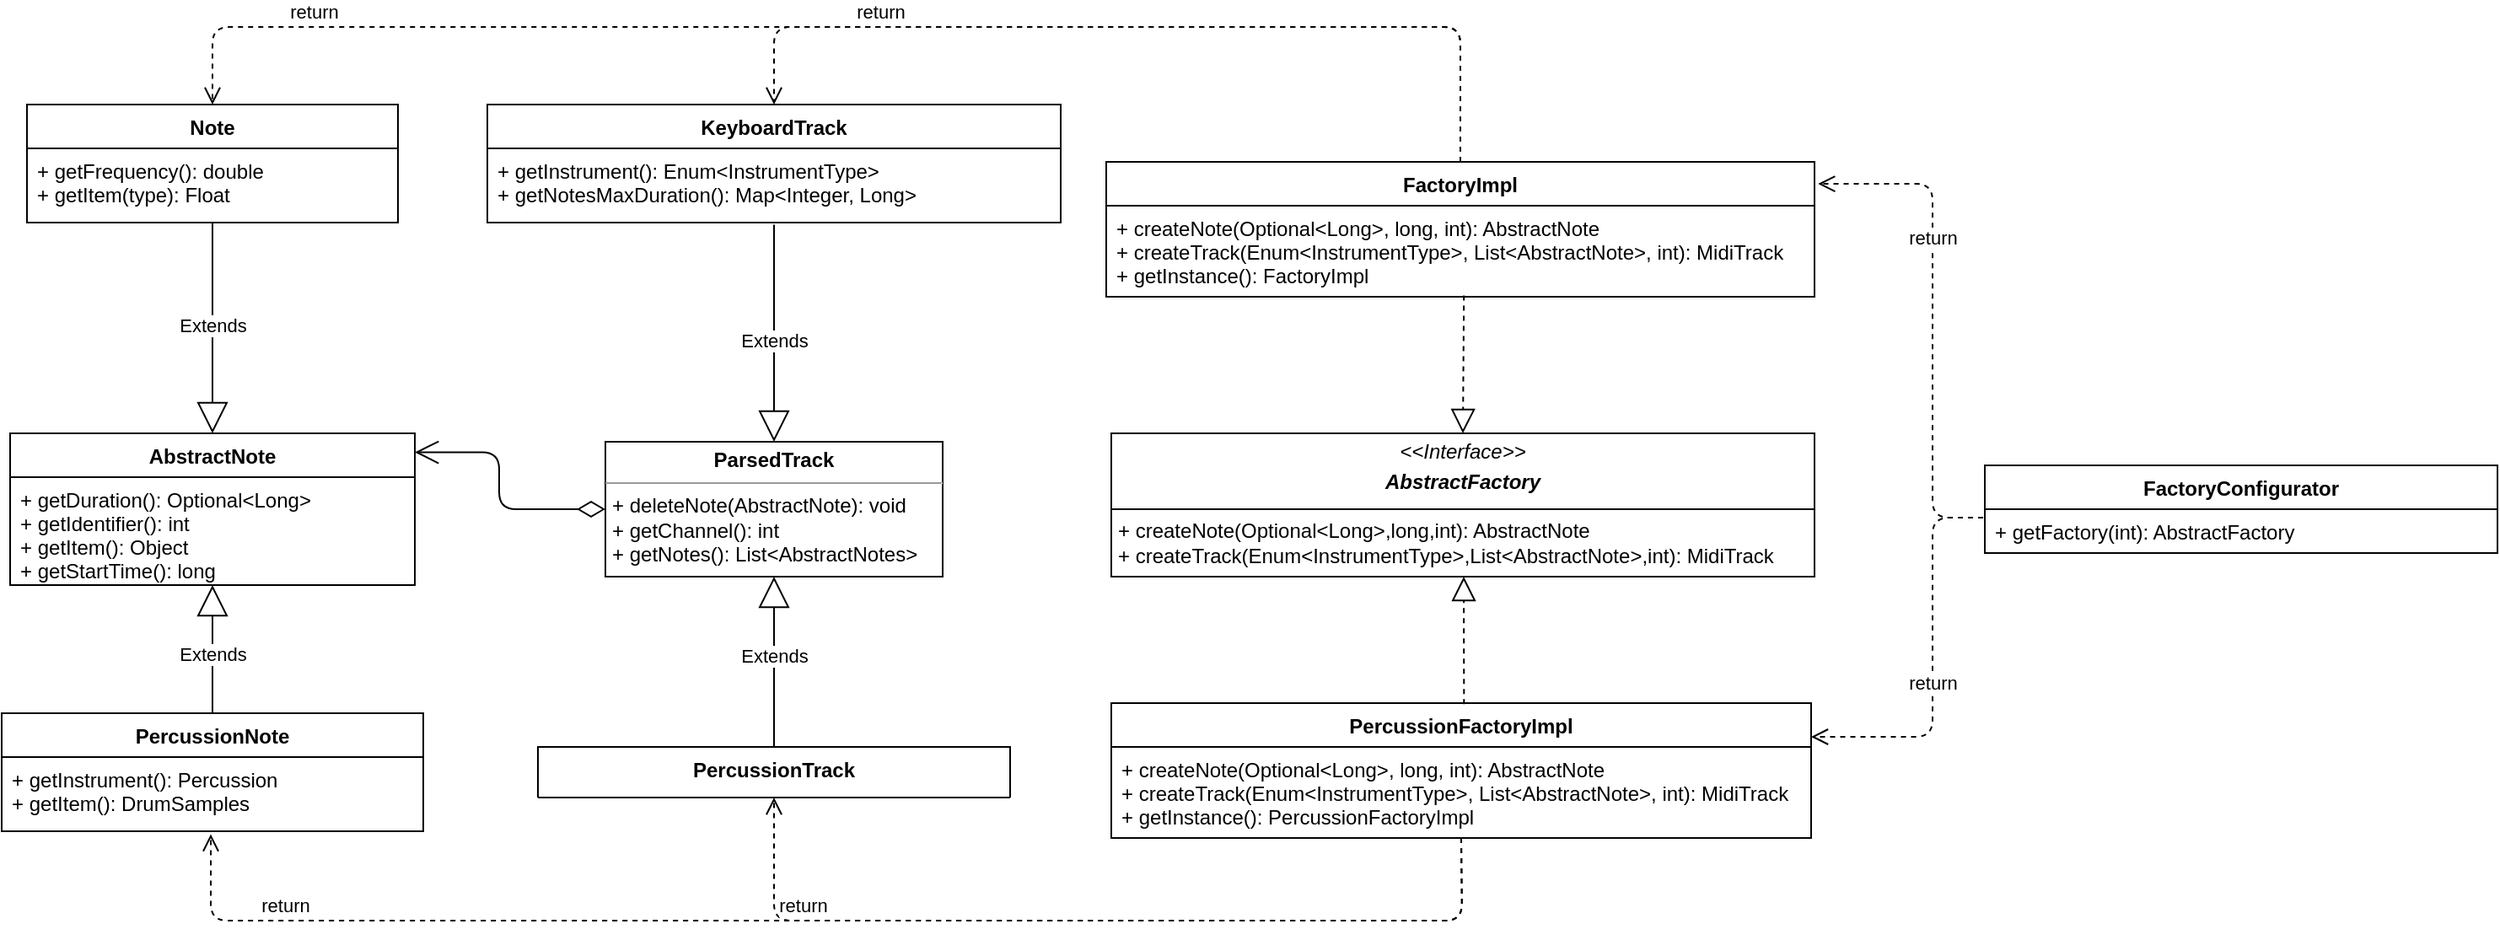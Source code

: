 <mxfile version="14.9.9" pages="4"><diagram id="-wPZFtSC6n0TRNx_-SbD" name="Page-1"><mxGraphModel dx="1673" dy="852" grid="1" gridSize="10" guides="1" tooltips="1" connect="1" arrows="1" fold="1" page="1" pageScale="1" pageWidth="827" pageHeight="1169" math="0" shadow="0"><root><mxCell id="0"/><mxCell id="1" parent="0"/><mxCell id="it9qMuUNElYF8JnAVZQ3-69" value="&lt;p style=&quot;margin: 0px ; margin-top: 4px ; text-align: center&quot;&gt;&lt;i&gt;&amp;lt;&amp;lt;Interface&amp;gt;&amp;gt;&lt;/i&gt;&lt;/p&gt;&lt;p style=&quot;margin: 0px ; margin-top: 4px ; text-align: center&quot;&gt;&lt;i&gt;&lt;b&gt;AbstractFactory&lt;/b&gt;&lt;/i&gt;&lt;br&gt;&lt;/p&gt;&lt;p style=&quot;margin: 0px ; margin-left: 4px&quot;&gt;&lt;/p&gt;&lt;p style=&quot;margin: 0px ; margin-left: 4px&quot;&gt;&lt;br&gt;&lt;/p&gt;&lt;p style=&quot;margin: 0px ; margin-left: 4px&quot;&gt;&lt;span&gt;+ createNote(Optional&amp;lt;Long&amp;gt;,long,int): AbstractNote&lt;/span&gt;&lt;br&gt;&lt;/p&gt;&lt;p style=&quot;margin: 0px ; margin-left: 4px&quot;&gt;+ createTrack(Enum&amp;lt;InstrumentType&amp;gt;,List&amp;lt;AbstractNote&amp;gt;,int): MidiTrack&lt;/p&gt;" style="verticalAlign=top;align=left;overflow=fill;fontSize=12;fontFamily=Helvetica;html=1;shadow=0;glass=0;" vertex="1" parent="1"><mxGeometry x="723" y="431" width="417" height="85" as="geometry"/></mxCell><mxCell id="it9qMuUNElYF8JnAVZQ3-70" value="FactoryImpl" style="swimlane;fontStyle=1;align=center;verticalAlign=top;childLayout=stackLayout;horizontal=1;startSize=26;horizontalStack=0;resizeParent=1;resizeParentMax=0;resizeLast=0;collapsible=1;marginBottom=0;shadow=0;glass=0;" vertex="1" parent="1"><mxGeometry x="720" y="270" width="420" height="80" as="geometry"><mxRectangle x="250" y="60" width="100" height="26" as="alternateBounds"/></mxGeometry></mxCell><mxCell id="it9qMuUNElYF8JnAVZQ3-71" value="+ createNote(Optional&lt;Long&gt;, long, int): AbstractNote&#10;+ createTrack(Enum&lt;InstrumentType&gt;, List&lt;AbstractNote&gt;, int): MidiTrack&#10;+ getInstance(): FactoryImpl" style="text;strokeColor=none;fillColor=none;align=left;verticalAlign=top;spacingLeft=4;spacingRight=4;overflow=hidden;rotatable=0;points=[[0,0.5],[1,0.5]];portConstraint=eastwest;" vertex="1" parent="it9qMuUNElYF8JnAVZQ3-70"><mxGeometry y="26" width="420" height="54" as="geometry"/></mxCell><mxCell id="it9qMuUNElYF8JnAVZQ3-72" value="" style="endArrow=block;dashed=1;endFill=0;endSize=12;html=1;entryX=0.5;entryY=0;entryDx=0;entryDy=0;exitX=0.505;exitY=0.987;exitDx=0;exitDy=0;exitPerimeter=0;" edge="1" parent="1" source="it9qMuUNElYF8JnAVZQ3-71" target="it9qMuUNElYF8JnAVZQ3-69"><mxGeometry width="160" relative="1" as="geometry"><mxPoint x="733" y="681" as="sourcePoint"/><mxPoint x="773" y="711" as="targetPoint"/><Array as="points"/></mxGeometry></mxCell><mxCell id="it9qMuUNElYF8JnAVZQ3-73" value="PercussionFactoryImpl" style="swimlane;fontStyle=1;align=center;verticalAlign=top;childLayout=stackLayout;horizontal=1;startSize=26;horizontalStack=0;resizeParent=1;resizeParentMax=0;resizeLast=0;collapsible=1;marginBottom=0;shadow=0;glass=0;" vertex="1" parent="1"><mxGeometry x="723" y="591" width="415" height="80" as="geometry"/></mxCell><mxCell id="it9qMuUNElYF8JnAVZQ3-74" value="+ createNote(Optional&lt;Long&gt;, long, int): AbstractNote&#10;+ createTrack(Enum&lt;InstrumentType&gt;, List&lt;AbstractNote&gt;, int): MidiTrack&#10;+ getInstance(): PercussionFactoryImpl" style="text;strokeColor=none;fillColor=none;align=left;verticalAlign=top;spacingLeft=4;spacingRight=4;overflow=hidden;rotatable=0;points=[[0,0.5],[1,0.5]];portConstraint=eastwest;fontStyle=0" vertex="1" parent="it9qMuUNElYF8JnAVZQ3-73"><mxGeometry y="26" width="415" height="54" as="geometry"/></mxCell><mxCell id="it9qMuUNElYF8JnAVZQ3-75" value="AbstractNote" style="swimlane;fontStyle=1;align=center;verticalAlign=top;childLayout=stackLayout;horizontal=1;startSize=26;horizontalStack=0;resizeParent=1;resizeParentMax=0;resizeLast=0;collapsible=1;marginBottom=0;shadow=0;glass=0;" vertex="1" parent="1"><mxGeometry x="70" y="431" width="240" height="90" as="geometry"/></mxCell><mxCell id="it9qMuUNElYF8JnAVZQ3-76" value="+ getDuration(): Optional&lt;Long&gt;&#10;+ getIdentifier(): int&#10;+ getItem(): Object&#10;+ getStartTime(): long" style="text;strokeColor=none;fillColor=none;align=left;verticalAlign=top;spacingLeft=4;spacingRight=4;overflow=hidden;rotatable=0;points=[[0,0.5],[1,0.5]];portConstraint=eastwest;" vertex="1" parent="it9qMuUNElYF8JnAVZQ3-75"><mxGeometry y="26" width="240" height="64" as="geometry"/></mxCell><mxCell id="it9qMuUNElYF8JnAVZQ3-77" value="KeyboardTrack" style="swimlane;fontStyle=1;align=center;verticalAlign=top;childLayout=stackLayout;horizontal=1;startSize=26;horizontalStack=0;resizeParent=1;resizeParentMax=0;resizeLast=0;collapsible=1;marginBottom=0;" vertex="1" parent="1"><mxGeometry x="353" y="236" width="340" height="70" as="geometry"/></mxCell><mxCell id="it9qMuUNElYF8JnAVZQ3-78" value="+ getInstrument(): Enum&lt;InstrumentType&gt;&#10;+ getNotesMaxDuration(): Map&lt;Integer, Long&gt;  " style="text;strokeColor=none;fillColor=none;align=left;verticalAlign=top;spacingLeft=4;spacingRight=4;overflow=hidden;rotatable=0;points=[[0,0.5],[1,0.5]];portConstraint=eastwest;" vertex="1" parent="it9qMuUNElYF8JnAVZQ3-77"><mxGeometry y="26" width="340" height="44" as="geometry"/></mxCell><mxCell id="it9qMuUNElYF8JnAVZQ3-79" value="Note" style="swimlane;fontStyle=1;align=center;verticalAlign=top;childLayout=stackLayout;horizontal=1;startSize=26;horizontalStack=0;resizeParent=1;resizeParentMax=0;resizeLast=0;collapsible=1;marginBottom=0;" vertex="1" parent="1"><mxGeometry x="80" y="236" width="220" height="70" as="geometry"/></mxCell><mxCell id="it9qMuUNElYF8JnAVZQ3-80" value="+ getFrequency(): double&#10;+ getItem(type): Float" style="text;strokeColor=none;fillColor=none;align=left;verticalAlign=top;spacingLeft=4;spacingRight=4;overflow=hidden;rotatable=0;points=[[0,0.5],[1,0.5]];portConstraint=eastwest;" vertex="1" parent="it9qMuUNElYF8JnAVZQ3-79"><mxGeometry y="26" width="220" height="44" as="geometry"/></mxCell><mxCell id="it9qMuUNElYF8JnAVZQ3-81" value="PercussionTrack" style="swimlane;fontStyle=1;align=center;verticalAlign=top;childLayout=stackLayout;horizontal=1;startSize=60;horizontalStack=0;resizeParent=1;resizeParentMax=0;resizeLast=0;collapsible=1;marginBottom=0;" vertex="1" parent="1"><mxGeometry x="383" y="617" width="280" height="30" as="geometry"/></mxCell><mxCell id="it9qMuUNElYF8JnAVZQ3-82" value="" style="endArrow=block;dashed=1;endFill=0;endSize=12;html=1;exitX=0.504;exitY=0.008;exitDx=0;exitDy=0;exitPerimeter=0;" edge="1" parent="1" source="it9qMuUNElYF8JnAVZQ3-73"><mxGeometry width="160" relative="1" as="geometry"><mxPoint x="923" y="601" as="sourcePoint"/><mxPoint x="932" y="516" as="targetPoint"/></mxGeometry></mxCell><mxCell id="it9qMuUNElYF8JnAVZQ3-83" value="Extends" style="endArrow=block;endSize=16;endFill=0;html=1;exitX=0.5;exitY=1.028;exitDx=0;exitDy=0;exitPerimeter=0;entryX=0.5;entryY=0;entryDx=0;entryDy=0;" edge="1" parent="1" source="it9qMuUNElYF8JnAVZQ3-78" target="it9qMuUNElYF8JnAVZQ3-97"><mxGeometry x="0.069" width="160" relative="1" as="geometry"><mxPoint x="433" y="411" as="sourcePoint"/><mxPoint x="483" y="421" as="targetPoint"/><mxPoint as="offset"/><Array as="points"/></mxGeometry></mxCell><mxCell id="it9qMuUNElYF8JnAVZQ3-84" value="PercussionNote" style="swimlane;fontStyle=1;align=center;verticalAlign=top;childLayout=stackLayout;horizontal=1;startSize=26;horizontalStack=0;resizeParent=1;resizeParentMax=0;resizeLast=0;collapsible=1;marginBottom=0;" vertex="1" parent="1"><mxGeometry x="65" y="597" width="250" height="70" as="geometry"/></mxCell><mxCell id="it9qMuUNElYF8JnAVZQ3-85" value="+ getInstrument(): Percussion&#10;+ getItem(): DrumSamples" style="text;strokeColor=none;fillColor=none;align=left;verticalAlign=top;spacingLeft=4;spacingRight=4;overflow=hidden;rotatable=0;points=[[0,0.5],[1,0.5]];portConstraint=eastwest;" vertex="1" parent="it9qMuUNElYF8JnAVZQ3-84"><mxGeometry y="26" width="250" height="44" as="geometry"/></mxCell><mxCell id="it9qMuUNElYF8JnAVZQ3-86" value="Extends" style="endArrow=block;endSize=16;endFill=0;html=1;exitX=0.5;exitY=0;exitDx=0;exitDy=0;" edge="1" parent="1" source="it9qMuUNElYF8JnAVZQ3-84" target="it9qMuUNElYF8JnAVZQ3-76"><mxGeometry x="-0.079" width="160" relative="1" as="geometry"><mxPoint x="113" y="541" as="sourcePoint"/><mxPoint x="273" y="541" as="targetPoint"/><mxPoint as="offset"/></mxGeometry></mxCell><mxCell id="it9qMuUNElYF8JnAVZQ3-87" value="Extends" style="endArrow=block;endSize=16;endFill=0;html=1;exitX=0.5;exitY=1;exitDx=0;exitDy=0;exitPerimeter=0;entryX=0.5;entryY=0;entryDx=0;entryDy=0;" edge="1" parent="1" source="it9qMuUNElYF8JnAVZQ3-80" target="it9qMuUNElYF8JnAVZQ3-75"><mxGeometry x="-0.025" width="160" relative="1" as="geometry"><mxPoint x="113" y="541" as="sourcePoint"/><mxPoint x="33" y="508" as="targetPoint"/><Array as="points"/><mxPoint as="offset"/></mxGeometry></mxCell><mxCell id="it9qMuUNElYF8JnAVZQ3-88" value="1" style="endArrow=open;html=1;endSize=12;startArrow=diamondThin;startSize=14;startFill=0;edgeStyle=orthogonalEdgeStyle;align=left;verticalAlign=bottom;entryX=1;entryY=0.125;entryDx=0;entryDy=0;entryPerimeter=0;exitX=0;exitY=0.5;exitDx=0;exitDy=0;" edge="1" parent="1" source="it9qMuUNElYF8JnAVZQ3-97" target="it9qMuUNElYF8JnAVZQ3-75"><mxGeometry x="-1" y="3" relative="1" as="geometry"><mxPoint x="463" y="831" as="sourcePoint"/><mxPoint x="623" y="831" as="targetPoint"/><Array as="points"><mxPoint x="360" y="476"/><mxPoint x="360" y="442"/></Array></mxGeometry></mxCell><mxCell id="it9qMuUNElYF8JnAVZQ3-89" value="return" style="html=1;verticalAlign=bottom;endArrow=open;dashed=1;endSize=8;entryX=0.5;entryY=0;entryDx=0;entryDy=0;exitX=0.5;exitY=0;exitDx=0;exitDy=0;" edge="1" parent="1" source="it9qMuUNElYF8JnAVZQ3-70" target="it9qMuUNElYF8JnAVZQ3-79"><mxGeometry x="0.756" relative="1" as="geometry"><mxPoint x="893" y="131" as="sourcePoint"/><mxPoint x="133" y="101" as="targetPoint"/><Array as="points"><mxPoint x="930" y="190"/><mxPoint x="550" y="190"/><mxPoint x="190" y="190"/></Array><mxPoint as="offset"/></mxGeometry></mxCell><mxCell id="it9qMuUNElYF8JnAVZQ3-90" value="return" style="html=1;verticalAlign=bottom;endArrow=open;dashed=1;endSize=8;exitX=0.5;exitY=0;exitDx=0;exitDy=0;entryX=0.5;entryY=0;entryDx=0;entryDy=0;" edge="1" parent="1" source="it9qMuUNElYF8JnAVZQ3-70" target="it9qMuUNElYF8JnAVZQ3-77"><mxGeometry x="0.592" relative="1" as="geometry"><mxPoint x="543" y="161" as="sourcePoint"/><mxPoint x="463" y="161" as="targetPoint"/><Array as="points"><mxPoint x="930" y="190"/><mxPoint x="523" y="190"/></Array><mxPoint as="offset"/></mxGeometry></mxCell><mxCell id="it9qMuUNElYF8JnAVZQ3-91" value="return" style="html=1;verticalAlign=bottom;endArrow=open;dashed=1;endSize=8;exitX=0.5;exitY=1;exitDx=0;exitDy=0;exitPerimeter=0;entryX=0.496;entryY=1.04;entryDx=0;entryDy=0;entryPerimeter=0;" edge="1" parent="1" source="it9qMuUNElYF8JnAVZQ3-74" target="it9qMuUNElYF8JnAVZQ3-85"><mxGeometry x="0.774" relative="1" as="geometry"><mxPoint x="723" y="701" as="sourcePoint"/><mxPoint x="113" y="761" as="targetPoint"/><Array as="points"><mxPoint x="931" y="720"/><mxPoint x="189" y="720"/></Array><mxPoint as="offset"/></mxGeometry></mxCell><mxCell id="it9qMuUNElYF8JnAVZQ3-92" value="return" style="html=1;verticalAlign=bottom;endArrow=open;dashed=1;endSize=8;exitX=0.5;exitY=1;exitDx=0;exitDy=0;entryX=0.5;entryY=1;entryDx=0;entryDy=0;exitPerimeter=0;" edge="1" parent="1" source="it9qMuUNElYF8JnAVZQ3-74" target="it9qMuUNElYF8JnAVZQ3-81"><mxGeometry x="0.661" relative="1" as="geometry"><mxPoint x="903" y="441" as="sourcePoint"/><mxPoint x="481.88" y="726" as="targetPoint"/><Array as="points"><mxPoint x="931" y="720"/><mxPoint x="523" y="720"/></Array><mxPoint as="offset"/></mxGeometry></mxCell><mxCell id="it9qMuUNElYF8JnAVZQ3-93" value="FactoryConfigurator" style="swimlane;fontStyle=1;align=center;verticalAlign=top;childLayout=stackLayout;horizontal=1;startSize=26;horizontalStack=0;resizeParent=1;resizeParentMax=0;resizeLast=0;collapsible=1;marginBottom=0;" vertex="1" parent="1"><mxGeometry x="1241" y="450" width="304" height="52" as="geometry"/></mxCell><mxCell id="it9qMuUNElYF8JnAVZQ3-94" value="+ getFactory(int): AbstractFactory&#10;" style="text;strokeColor=none;fillColor=none;align=left;verticalAlign=top;spacingLeft=4;spacingRight=4;overflow=hidden;rotatable=0;points=[[0,0.5],[1,0.5]];portConstraint=eastwest;" vertex="1" parent="it9qMuUNElYF8JnAVZQ3-93"><mxGeometry y="26" width="304" height="26" as="geometry"/></mxCell><mxCell id="it9qMuUNElYF8JnAVZQ3-95" value="return" style="html=1;verticalAlign=bottom;endArrow=open;dashed=1;endSize=8;entryX=1;entryY=0.25;entryDx=0;entryDy=0;" edge="1" parent="1" target="it9qMuUNElYF8JnAVZQ3-73"><mxGeometry x="0.183" relative="1" as="geometry"><mxPoint x="1240" y="481" as="sourcePoint"/><mxPoint x="1373" y="621" as="targetPoint"/><Array as="points"><mxPoint x="1210" y="481"/><mxPoint x="1210" y="611"/></Array><mxPoint as="offset"/></mxGeometry></mxCell><mxCell id="it9qMuUNElYF8JnAVZQ3-96" value="return" style="html=1;verticalAlign=bottom;endArrow=open;dashed=1;endSize=8;entryX=1.005;entryY=0.163;entryDx=0;entryDy=0;entryPerimeter=0;" edge="1" parent="1" target="it9qMuUNElYF8JnAVZQ3-70"><mxGeometry x="0.264" relative="1" as="geometry"><mxPoint x="1240" y="481" as="sourcePoint"/><mxPoint x="1193" y="601" as="targetPoint"/><Array as="points"><mxPoint x="1210" y="481"/><mxPoint x="1210" y="283"/></Array><mxPoint as="offset"/></mxGeometry></mxCell><mxCell id="it9qMuUNElYF8JnAVZQ3-97" value="&lt;p style=&quot;margin: 0px ; margin-top: 4px ; text-align: center&quot;&gt;&lt;b&gt;ParsedTrack&lt;/b&gt;&lt;/p&gt;&lt;hr size=&quot;1&quot;&gt;&lt;p style=&quot;margin: 0px ; margin-left: 4px&quot;&gt;&lt;/p&gt;&lt;p style=&quot;margin: 0px 0px 0px 4px&quot;&gt;+ deleteNote(AbstractNote): void&lt;br&gt;+ getChannel(): int&lt;/p&gt;&lt;p style=&quot;margin: 0px 0px 0px 4px&quot;&gt;+ getNotes(): List&amp;lt;AbstractNotes&amp;gt;&lt;/p&gt;" style="verticalAlign=top;align=left;overflow=fill;fontSize=12;fontFamily=Helvetica;html=1;" vertex="1" parent="1"><mxGeometry x="423" y="436" width="200" height="80" as="geometry"/></mxCell><mxCell id="it9qMuUNElYF8JnAVZQ3-98" value="Extends" style="endArrow=block;endSize=16;endFill=0;html=1;exitX=0.5;exitY=0;exitDx=0;exitDy=0;entryX=0.5;entryY=1;entryDx=0;entryDy=0;" edge="1" parent="1" source="it9qMuUNElYF8JnAVZQ3-81" target="it9qMuUNElYF8JnAVZQ3-97"><mxGeometry x="0.083" width="160" relative="1" as="geometry"><mxPoint x="213" y="441" as="sourcePoint"/><mxPoint x="373" y="441" as="targetPoint"/><mxPoint as="offset"/></mxGeometry></mxCell><mxCell id="it9qMuUNElYF8JnAVZQ3-99" value="" style="line;strokeWidth=1;fillColor=none;align=left;verticalAlign=middle;spacingTop=-1;spacingLeft=3;spacingRight=3;rotatable=0;labelPosition=right;points=[];portConstraint=eastwest;" vertex="1" parent="1"><mxGeometry x="723" y="471" width="417" height="10" as="geometry"/></mxCell></root></mxGraphModel></diagram><diagram name="Page-2" id="_s4YZqsCH0A39QzFlZNo"><mxGraphModel dx="1422" dy="724" grid="1" gridSize="10" guides="1" tooltips="1" connect="1" arrows="1" fold="1" page="1" pageScale="1" pageWidth="827" pageHeight="1169" math="0" shadow="0"><root><mxCell id="8C5wuk7vizYHx7T3qNnW-0"/><mxCell id="8C5wuk7vizYHx7T3qNnW-1" parent="8C5wuk7vizYHx7T3qNnW-0"/><mxCell id="8C5wuk7vizYHx7T3qNnW-3" value="FactoryImpl" style="swimlane;fontStyle=1;align=center;verticalAlign=top;childLayout=stackLayout;horizontal=1;startSize=26;horizontalStack=0;resizeParent=1;resizeParentMax=0;resizeLast=0;collapsible=1;marginBottom=0;shadow=0;glass=0;" parent="8C5wuk7vizYHx7T3qNnW-1" vertex="1"><mxGeometry x="685" y="194" width="410" height="80" as="geometry"><mxRectangle x="250" y="60" width="100" height="26" as="alternateBounds"/></mxGeometry></mxCell><mxCell id="8C5wuk7vizYHx7T3qNnW-4" value="+ createNote(Optional&lt;Long&gt;, long, int): AbstractNote&#10;+ createTrack(Enum&lt;InstrumentType&gt;, List&lt;AbstractNote&gt;, int): MidiTrack&#10;+ getInstance(): FactoryImpl" style="text;strokeColor=none;fillColor=none;align=left;verticalAlign=top;spacingLeft=4;spacingRight=4;overflow=hidden;rotatable=0;points=[[0,0.5],[1,0.5]];portConstraint=eastwest;" parent="8C5wuk7vizYHx7T3qNnW-3" vertex="1"><mxGeometry y="26" width="410" height="54" as="geometry"/></mxCell></root></mxGraphModel></diagram><diagram name="Page-3" id="Bck2gWlx75rkyBOs49w4"><mxGraphModel dx="1422" dy="724" grid="1" gridSize="10" guides="1" tooltips="1" connect="1" arrows="1" fold="1" page="1" pageScale="1" pageWidth="827" pageHeight="1169" math="0" shadow="0"><root><mxCell id="Tag7E8oZsmqzDi2GSw0v-0"/><mxCell id="Tag7E8oZsmqzDi2GSw0v-1" parent="Tag7E8oZsmqzDi2GSw0v-0"/><mxCell id="qtQ7YhHeJl3GngCu7OoQ-0" value="PercussionFactoryImpl" style="swimlane;fontStyle=1;align=center;verticalAlign=top;childLayout=stackLayout;horizontal=1;startSize=26;horizontalStack=0;resizeParent=1;resizeParentMax=0;resizeLast=0;collapsible=1;marginBottom=0;shadow=0;glass=0;" parent="Tag7E8oZsmqzDi2GSw0v-1" vertex="1"><mxGeometry x="220" y="270" width="415" height="80" as="geometry"/></mxCell><mxCell id="qtQ7YhHeJl3GngCu7OoQ-1" value="+ createNote(Optional&lt;Long&gt;, long, int): AbstractNote&#10;+ createTrack(Enum&lt;InstrumentType&gt;, List&lt;AbstractNote&gt;, int): MidiTrack&#10;+ getInstance(): PercussionFactoryImpl" style="text;strokeColor=none;fillColor=none;align=left;verticalAlign=top;spacingLeft=4;spacingRight=4;overflow=hidden;rotatable=0;points=[[0,0.5],[1,0.5]];portConstraint=eastwest;fontStyle=0" parent="qtQ7YhHeJl3GngCu7OoQ-0" vertex="1"><mxGeometry y="26" width="415" height="54" as="geometry"/></mxCell></root></mxGraphModel></diagram><diagram name="Page-4" id="LLRrFLuKp2lq0gXJ9sHv"><mxGraphModel dx="1422" dy="724" grid="1" gridSize="10" guides="1" tooltips="1" connect="1" arrows="1" fold="1" page="1" pageScale="1" pageWidth="827" pageHeight="1169" math="0" shadow="0"><root><mxCell id="Nqq4FCEuiG_jbG7DYiuH-0"/><mxCell id="Nqq4FCEuiG_jbG7DYiuH-1" parent="Nqq4FCEuiG_jbG7DYiuH-0"/><mxCell id="o72FepuaZTZmq7vVhhZ0-0" value="&lt;p style=&quot;margin: 0px ; margin-top: 4px ; text-align: center&quot;&gt;&lt;b&gt;MidiParser&lt;/b&gt;&lt;/p&gt;&lt;hr size=&quot;1&quot;&gt;&lt;p style=&quot;margin: 0px ; margin-left: 4px&quot;&gt;&lt;/p&gt;&lt;p style=&quot;margin: 0px ; margin-left: 4px&quot;&gt;+ getInstance(): MidiParser&lt;br&gt;&lt;/p&gt;&lt;p style=&quot;margin: 0px ; margin-left: 4px&quot;&gt;+ parse(): Song&lt;br&gt;&lt;/p&gt;" style="verticalAlign=top;align=left;overflow=fill;fontSize=12;fontFamily=Helvetica;html=1;" parent="Nqq4FCEuiG_jbG7DYiuH-1" vertex="1"><mxGeometry x="340" y="210" width="160" height="60" as="geometry"/></mxCell></root></mxGraphModel></diagram></mxfile>